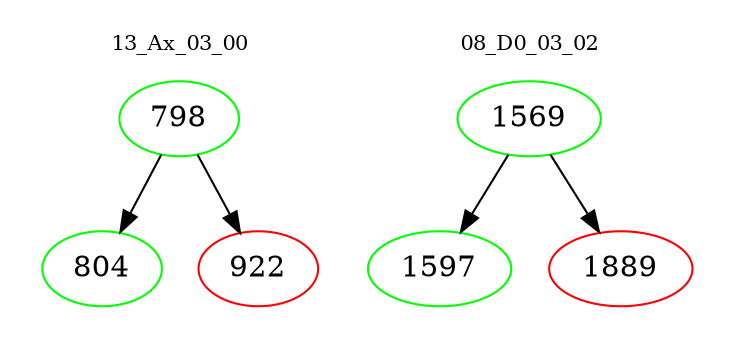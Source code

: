 digraph{
subgraph cluster_0 {
color = white
label = "13_Ax_03_00";
fontsize=10;
T0_798 [label="798", color="green"]
T0_798 -> T0_804 [color="black"]
T0_804 [label="804", color="green"]
T0_798 -> T0_922 [color="black"]
T0_922 [label="922", color="red"]
}
subgraph cluster_1 {
color = white
label = "08_D0_03_02";
fontsize=10;
T1_1569 [label="1569", color="green"]
T1_1569 -> T1_1597 [color="black"]
T1_1597 [label="1597", color="green"]
T1_1569 -> T1_1889 [color="black"]
T1_1889 [label="1889", color="red"]
}
}
